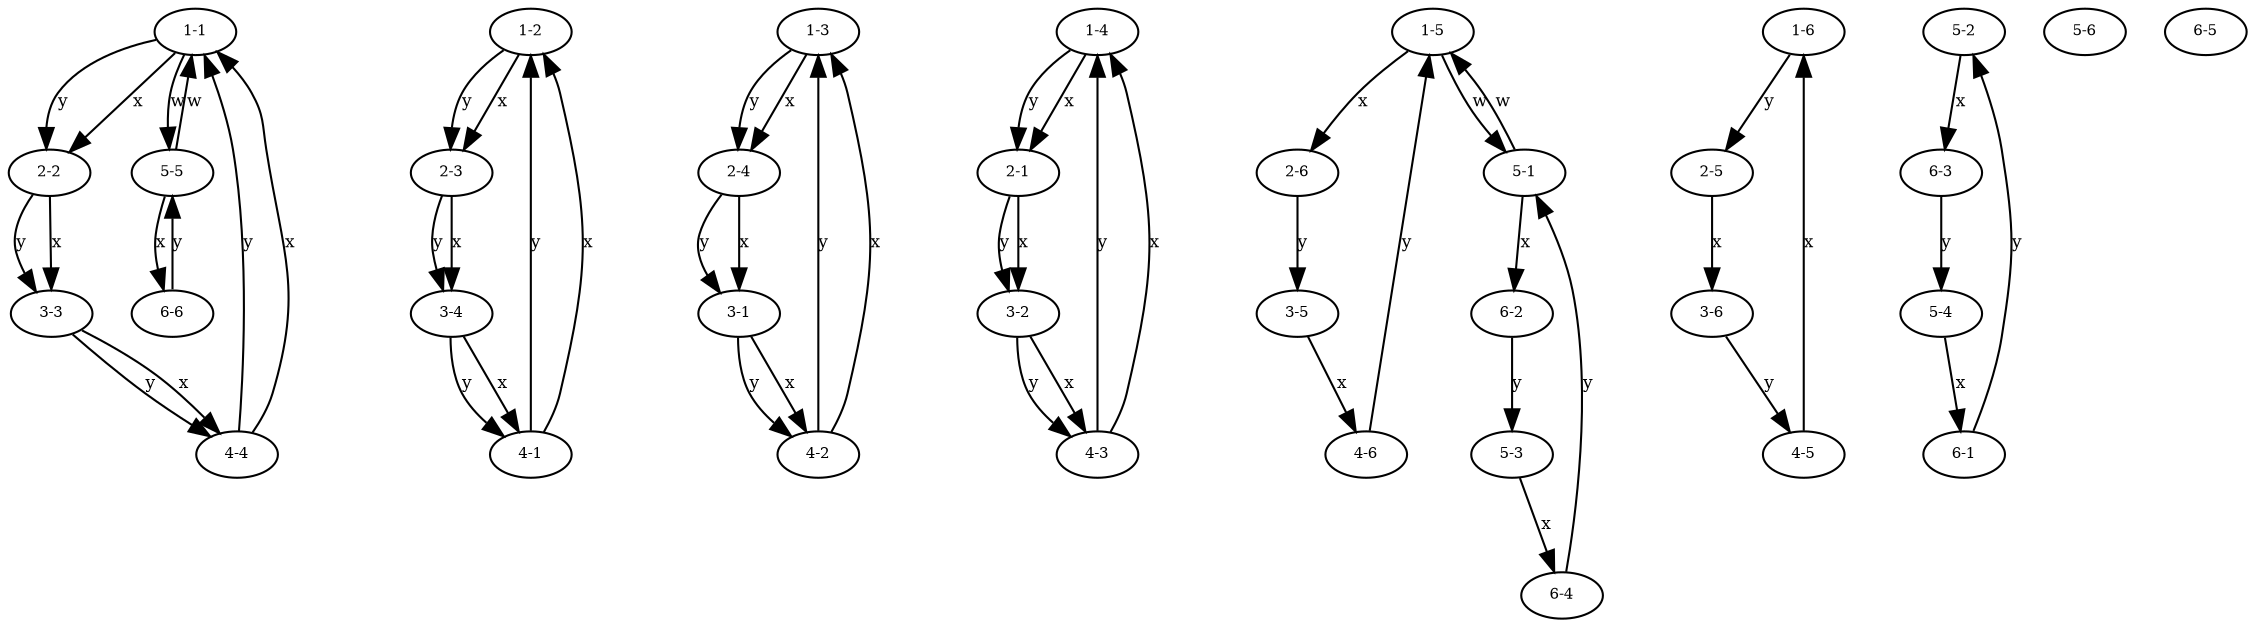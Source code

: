 digraph SxS {
"Hv1-1" [label="1-1",fontsize=7,width=.01,height=.01];
"Hv1-1" -> "Hv2-2" [label="y",fontsize=8];
"Hv1-1" -> "Hv2-2" [label="x",fontsize=8];
"Hv1-1" -> "Hv5-5" [label="w",fontsize=8];
"Hv1-2" [label="1-2",fontsize=7,width=.01,height=.01];
"Hv1-2" -> "Hv2-3" [label="y",fontsize=8];
"Hv1-2" -> "Hv2-3" [label="x",fontsize=8];
"Hv1-3" [label="1-3",fontsize=7,width=.01,height=.01];
"Hv1-3" -> "Hv2-4" [label="y",fontsize=8];
"Hv1-3" -> "Hv2-4" [label="x",fontsize=8];
"Hv1-4" [label="1-4",fontsize=7,width=.01,height=.01];
"Hv1-4" -> "Hv2-1" [label="y",fontsize=8];
"Hv1-4" -> "Hv2-1" [label="x",fontsize=8];
"Hv1-5" [label="1-5",fontsize=7,width=.01,height=.01];
"Hv1-5" -> "Hv2-6" [label="x",fontsize=8];
"Hv1-5" -> "Hv5-1" [label="w",fontsize=8];
"Hv1-6" [label="1-6",fontsize=7,width=.01,height=.01];
"Hv1-6" -> "Hv2-5" [label="y",fontsize=8];
"Hv2-1" [label="2-1",fontsize=7,width=.01,height=.01];
"Hv2-1" -> "Hv3-2" [label="y",fontsize=8];
"Hv2-1" -> "Hv3-2" [label="x",fontsize=8];
"Hv2-2" [label="2-2",fontsize=7,width=.01,height=.01];
"Hv2-2" -> "Hv3-3" [label="y",fontsize=8];
"Hv2-2" -> "Hv3-3" [label="x",fontsize=8];
"Hv2-3" [label="2-3",fontsize=7,width=.01,height=.01];
"Hv2-3" -> "Hv3-4" [label="y",fontsize=8];
"Hv2-3" -> "Hv3-4" [label="x",fontsize=8];
"Hv2-4" [label="2-4",fontsize=7,width=.01,height=.01];
"Hv2-4" -> "Hv3-1" [label="y",fontsize=8];
"Hv2-4" -> "Hv3-1" [label="x",fontsize=8];
"Hv2-5" [label="2-5",fontsize=7,width=.01,height=.01];
"Hv2-5" -> "Hv3-6" [label="x",fontsize=8];
"Hv2-6" [label="2-6",fontsize=7,width=.01,height=.01];
"Hv2-6" -> "Hv3-5" [label="y",fontsize=8];
"Hv3-1" [label="3-1",fontsize=7,width=.01,height=.01];
"Hv3-1" -> "Hv4-2" [label="y",fontsize=8];
"Hv3-1" -> "Hv4-2" [label="x",fontsize=8];
"Hv3-2" [label="3-2",fontsize=7,width=.01,height=.01];
"Hv3-2" -> "Hv4-3" [label="y",fontsize=8];
"Hv3-2" -> "Hv4-3" [label="x",fontsize=8];
"Hv3-3" [label="3-3",fontsize=7,width=.01,height=.01];
"Hv3-3" -> "Hv4-4" [label="y",fontsize=8];
"Hv3-3" -> "Hv4-4" [label="x",fontsize=8];
"Hv3-4" [label="3-4",fontsize=7,width=.01,height=.01];
"Hv3-4" -> "Hv4-1" [label="y",fontsize=8];
"Hv3-4" -> "Hv4-1" [label="x",fontsize=8];
"Hv3-5" [label="3-5",fontsize=7,width=.01,height=.01];
"Hv3-5" -> "Hv4-6" [label="x",fontsize=8];
"Hv3-6" [label="3-6",fontsize=7,width=.01,height=.01];
"Hv3-6" -> "Hv4-5" [label="y",fontsize=8];
"Hv4-1" [label="4-1",fontsize=7,width=.01,height=.01];
"Hv4-1" -> "Hv1-2" [label="y",fontsize=8];
"Hv4-1" -> "Hv1-2" [label="x",fontsize=8];
"Hv4-2" [label="4-2",fontsize=7,width=.01,height=.01];
"Hv4-2" -> "Hv1-3" [label="y",fontsize=8];
"Hv4-2" -> "Hv1-3" [label="x",fontsize=8];
"Hv4-3" [label="4-3",fontsize=7,width=.01,height=.01];
"Hv4-3" -> "Hv1-4" [label="y",fontsize=8];
"Hv4-3" -> "Hv1-4" [label="x",fontsize=8];
"Hv4-4" [label="4-4",fontsize=7,width=.01,height=.01];
"Hv4-4" -> "Hv1-1" [label="y",fontsize=8];
"Hv4-4" -> "Hv1-1" [label="x",fontsize=8];
"Hv4-5" [label="4-5",fontsize=7,width=.01,height=.01];
"Hv4-5" -> "Hv1-6" [label="x",fontsize=8];
"Hv4-6" [label="4-6",fontsize=7,width=.01,height=.01];
"Hv4-6" -> "Hv1-5" [label="y",fontsize=8];
"Hv5-1" [label="5-1",fontsize=7,width=.01,height=.01];
"Hv5-1" -> "Hv6-2" [label="x",fontsize=8];
"Hv5-1" -> "Hv1-5" [label="w",fontsize=8];
"Hv5-2" [label="5-2",fontsize=7,width=.01,height=.01];
"Hv5-2" -> "Hv6-3" [label="x",fontsize=8];
"Hv5-3" [label="5-3",fontsize=7,width=.01,height=.01];
"Hv5-3" -> "Hv6-4" [label="x",fontsize=8];
"Hv5-4" [label="5-4",fontsize=7,width=.01,height=.01];
"Hv5-4" -> "Hv6-1" [label="x",fontsize=8];
"Hv5-5" [label="5-5",fontsize=7,width=.01,height=.01];
"Hv5-5" -> "Hv6-6" [label="x",fontsize=8];
"Hv5-5" -> "Hv1-1" [label="w",fontsize=8];
"Hv5-6" [label="5-6",fontsize=7,width=.01,height=.01];
"Hv6-1" [label="6-1",fontsize=7,width=.01,height=.01];
"Hv6-1" -> "Hv5-2" [label="y",fontsize=8];
"Hv6-2" [label="6-2",fontsize=7,width=.01,height=.01];
"Hv6-2" -> "Hv5-3" [label="y",fontsize=8];
"Hv6-3" [label="6-3",fontsize=7,width=.01,height=.01];
"Hv6-3" -> "Hv5-4" [label="y",fontsize=8];
"Hv6-4" [label="6-4",fontsize=7,width=.01,height=.01];
"Hv6-4" -> "Hv5-1" [label="y",fontsize=8];
"Hv6-5" [label="6-5",fontsize=7,width=.01,height=.01];
"Hv6-6" [label="6-6",fontsize=7,width=.01,height=.01];
"Hv6-6" -> "Hv5-5" [label="y",fontsize=8];
}
